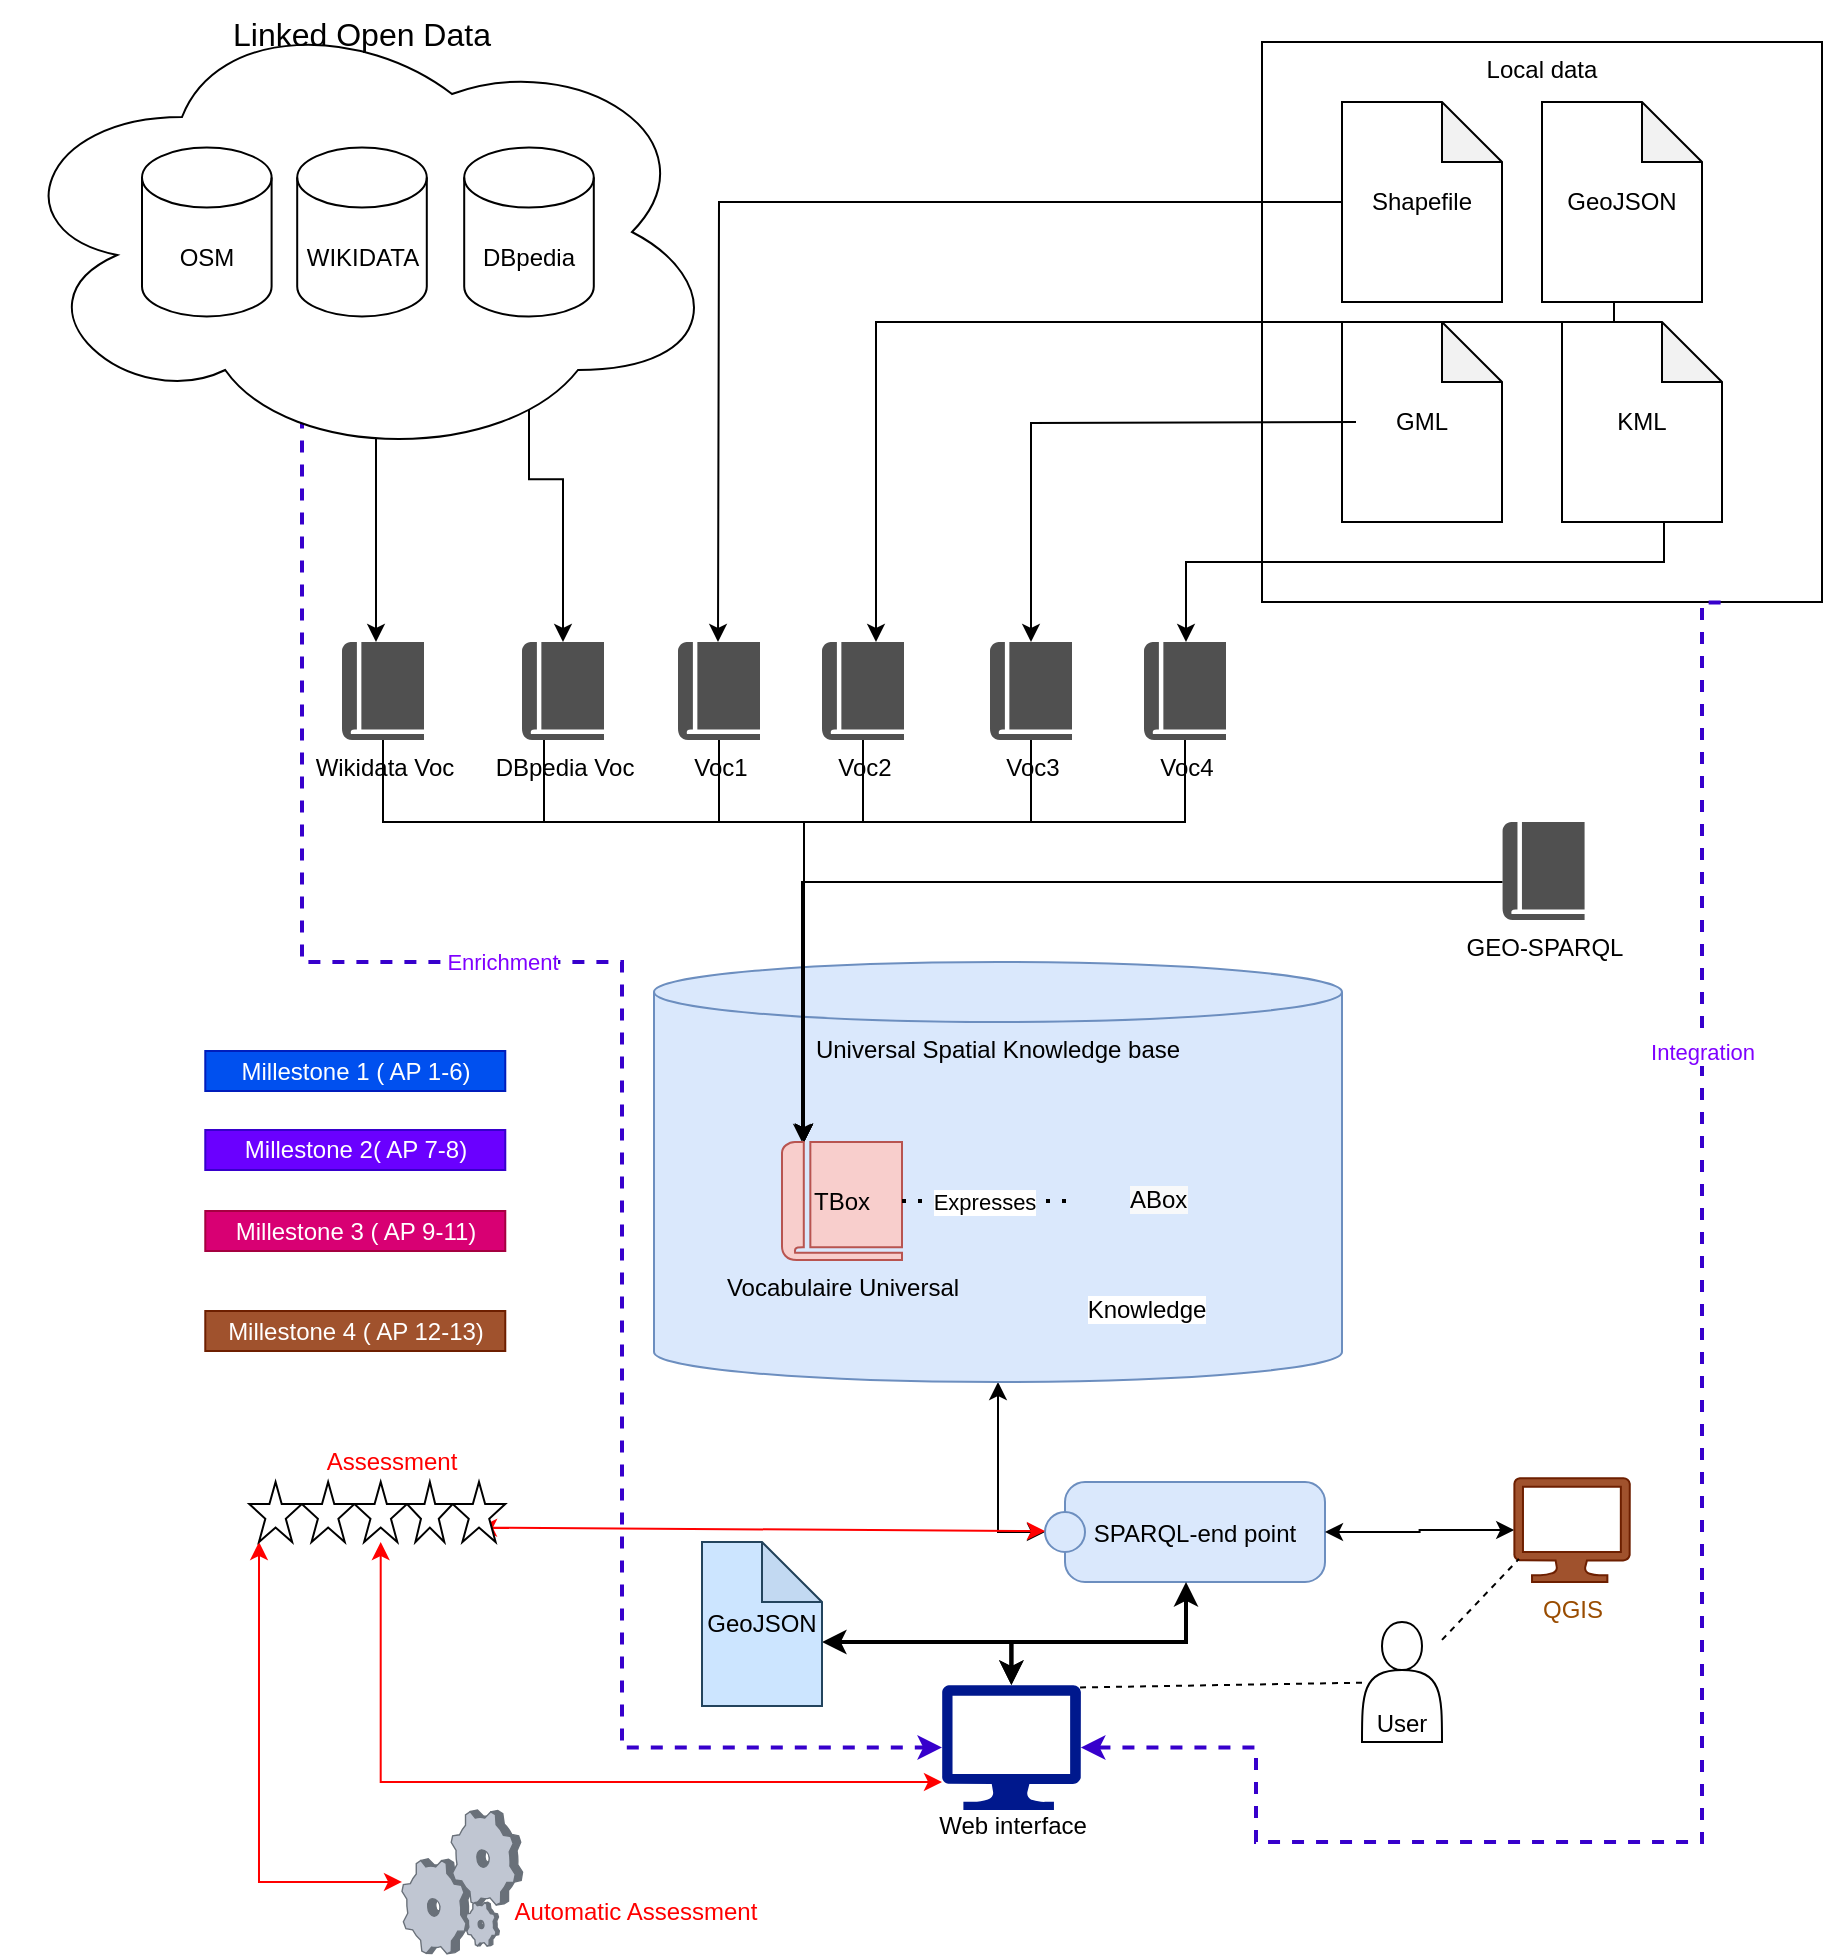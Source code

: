 <mxfile version="15.0.4" type="github">
  <diagram id="kHqexBjPhEpHhAyhCyUR" name="Page-1">
    <mxGraphModel dx="2048" dy="726" grid="1" gridSize="10" guides="1" tooltips="1" connect="1" arrows="1" fold="1" page="1" pageScale="1" pageWidth="827" pageHeight="1169" math="0" shadow="0">
      <root>
        <mxCell id="0" />
        <mxCell id="1" parent="0" />
        <mxCell id="MG3up2Yn2TR1iBBidIfu-64" style="edgeStyle=orthogonalEdgeStyle;rounded=0;orthogonalLoop=1;jettySize=auto;html=1;entryX=0;entryY=0.5;entryDx=0;entryDy=0;startArrow=classic;startFill=1;" edge="1" parent="1" source="MG3up2Yn2TR1iBBidIfu-48" target="MG3up2Yn2TR1iBBidIfu-61">
          <mxGeometry relative="1" as="geometry" />
        </mxCell>
        <mxCell id="MG3up2Yn2TR1iBBidIfu-48" value="Universal Spatial Knowledge base" style="shape=cylinder3;whiteSpace=wrap;html=1;boundedLbl=1;backgroundOutline=1;size=15;verticalAlign=top;fillColor=#dae8fc;strokeColor=#6c8ebf;" vertex="1" parent="1">
          <mxGeometry x="216" y="480" width="344" height="210" as="geometry" />
        </mxCell>
        <mxCell id="MG3up2Yn2TR1iBBidIfu-16" value="" style="group" vertex="1" connectable="0" parent="1">
          <mxGeometry x="520" y="20" width="280" height="280" as="geometry" />
        </mxCell>
        <mxCell id="MG3up2Yn2TR1iBBidIfu-12" value="Local data" style="whiteSpace=wrap;html=1;aspect=fixed;verticalAlign=top;" vertex="1" parent="MG3up2Yn2TR1iBBidIfu-16">
          <mxGeometry width="280" height="280" as="geometry" />
        </mxCell>
        <mxCell id="MG3up2Yn2TR1iBBidIfu-4" value="GeoJSON" style="shape=note;whiteSpace=wrap;html=1;backgroundOutline=1;darkOpacity=0.05;" vertex="1" parent="MG3up2Yn2TR1iBBidIfu-16">
          <mxGeometry x="140" y="30" width="80" height="100" as="geometry" />
        </mxCell>
        <mxCell id="MG3up2Yn2TR1iBBidIfu-5" value="Shapefile" style="shape=note;whiteSpace=wrap;html=1;backgroundOutline=1;darkOpacity=0.05;" vertex="1" parent="MG3up2Yn2TR1iBBidIfu-16">
          <mxGeometry x="40" y="30" width="80" height="100" as="geometry" />
        </mxCell>
        <mxCell id="MG3up2Yn2TR1iBBidIfu-6" value="GML" style="shape=note;whiteSpace=wrap;html=1;backgroundOutline=1;darkOpacity=0.05;" vertex="1" parent="MG3up2Yn2TR1iBBidIfu-16">
          <mxGeometry x="40" y="140" width="80" height="100" as="geometry" />
        </mxCell>
        <mxCell id="MG3up2Yn2TR1iBBidIfu-7" value="KML" style="shape=note;whiteSpace=wrap;html=1;backgroundOutline=1;darkOpacity=0.05;" vertex="1" parent="MG3up2Yn2TR1iBBidIfu-16">
          <mxGeometry x="150" y="140" width="80" height="100" as="geometry" />
        </mxCell>
        <mxCell id="MG3up2Yn2TR1iBBidIfu-17" style="edgeStyle=orthogonalEdgeStyle;rounded=0;orthogonalLoop=1;jettySize=auto;html=1;" edge="1" parent="1" source="MG3up2Yn2TR1iBBidIfu-1" target="MG3up2Yn2TR1iBBidIfu-34">
          <mxGeometry relative="1" as="geometry">
            <mxPoint x="90" y="320" as="targetPoint" />
            <Array as="points">
              <mxPoint x="77" y="280" />
              <mxPoint x="77" y="280" />
            </Array>
          </mxGeometry>
        </mxCell>
        <mxCell id="MG3up2Yn2TR1iBBidIfu-19" style="edgeStyle=orthogonalEdgeStyle;rounded=0;orthogonalLoop=1;jettySize=auto;html=1;exitX=0;exitY=0.5;exitDx=0;exitDy=0;exitPerimeter=0;" edge="1" parent="1" source="MG3up2Yn2TR1iBBidIfu-5">
          <mxGeometry relative="1" as="geometry">
            <mxPoint x="248" y="320" as="targetPoint" />
            <mxPoint x="528" y="100" as="sourcePoint" />
          </mxGeometry>
        </mxCell>
        <mxCell id="MG3up2Yn2TR1iBBidIfu-20" style="edgeStyle=orthogonalEdgeStyle;rounded=0;orthogonalLoop=1;jettySize=auto;html=1;" edge="1" parent="1" target="MG3up2Yn2TR1iBBidIfu-29">
          <mxGeometry relative="1" as="geometry">
            <mxPoint x="316" y="320" as="targetPoint" />
            <mxPoint x="696" y="150" as="sourcePoint" />
            <Array as="points">
              <mxPoint x="696" y="160" />
              <mxPoint x="327" y="160" />
            </Array>
          </mxGeometry>
        </mxCell>
        <mxCell id="MG3up2Yn2TR1iBBidIfu-21" style="edgeStyle=orthogonalEdgeStyle;rounded=0;orthogonalLoop=1;jettySize=auto;html=1;" edge="1" parent="1" target="MG3up2Yn2TR1iBBidIfu-30">
          <mxGeometry relative="1" as="geometry">
            <mxPoint x="357" y="320" as="targetPoint" />
            <mxPoint x="567" y="210" as="sourcePoint" />
          </mxGeometry>
        </mxCell>
        <mxCell id="MG3up2Yn2TR1iBBidIfu-22" style="edgeStyle=orthogonalEdgeStyle;rounded=0;orthogonalLoop=1;jettySize=auto;html=1;" edge="1" parent="1" target="MG3up2Yn2TR1iBBidIfu-31">
          <mxGeometry relative="1" as="geometry">
            <mxPoint x="401" y="320" as="targetPoint" />
            <mxPoint x="721" y="260" as="sourcePoint" />
            <Array as="points">
              <mxPoint x="721" y="280" />
              <mxPoint x="482" y="280" />
            </Array>
          </mxGeometry>
        </mxCell>
        <mxCell id="MG3up2Yn2TR1iBBidIfu-46" style="edgeStyle=orthogonalEdgeStyle;rounded=0;orthogonalLoop=1;jettySize=auto;html=1;" edge="1" parent="1" source="MG3up2Yn2TR1iBBidIfu-25" target="MG3up2Yn2TR1iBBidIfu-38">
          <mxGeometry relative="1" as="geometry">
            <Array as="points">
              <mxPoint x="290" y="440" />
            </Array>
          </mxGeometry>
        </mxCell>
        <mxCell id="MG3up2Yn2TR1iBBidIfu-25" value="GEO-SPARQL" style="pointerEvents=1;shadow=0;dashed=0;html=1;strokeColor=none;fillColor=#505050;labelPosition=center;verticalLabelPosition=bottom;verticalAlign=top;outlineConnect=0;align=center;shape=mxgraph.office.concepts.book_journal;" vertex="1" parent="1">
          <mxGeometry x="640.29" y="410" width="41" height="49" as="geometry" />
        </mxCell>
        <mxCell id="MG3up2Yn2TR1iBBidIfu-42" style="edgeStyle=orthogonalEdgeStyle;rounded=0;orthogonalLoop=1;jettySize=auto;html=1;" edge="1" parent="1" source="MG3up2Yn2TR1iBBidIfu-26" target="MG3up2Yn2TR1iBBidIfu-38">
          <mxGeometry relative="1" as="geometry">
            <Array as="points">
              <mxPoint x="249" y="410" />
              <mxPoint x="291" y="410" />
            </Array>
          </mxGeometry>
        </mxCell>
        <mxCell id="MG3up2Yn2TR1iBBidIfu-26" value="Voc1" style="pointerEvents=1;shadow=0;dashed=0;html=1;strokeColor=none;fillColor=#505050;labelPosition=center;verticalLabelPosition=bottom;verticalAlign=top;outlineConnect=0;align=center;shape=mxgraph.office.concepts.book_journal;" vertex="1" parent="1">
          <mxGeometry x="228" y="320" width="41" height="49" as="geometry" />
        </mxCell>
        <mxCell id="MG3up2Yn2TR1iBBidIfu-43" style="edgeStyle=orthogonalEdgeStyle;rounded=0;orthogonalLoop=1;jettySize=auto;html=1;" edge="1" parent="1" source="MG3up2Yn2TR1iBBidIfu-29" target="MG3up2Yn2TR1iBBidIfu-38">
          <mxGeometry relative="1" as="geometry">
            <Array as="points">
              <mxPoint x="321" y="410" />
              <mxPoint x="291" y="410" />
            </Array>
          </mxGeometry>
        </mxCell>
        <mxCell id="MG3up2Yn2TR1iBBidIfu-29" value="Voc2" style="pointerEvents=1;shadow=0;dashed=0;html=1;strokeColor=none;fillColor=#505050;labelPosition=center;verticalLabelPosition=bottom;verticalAlign=top;outlineConnect=0;align=center;shape=mxgraph.office.concepts.book_journal;" vertex="1" parent="1">
          <mxGeometry x="300" y="320" width="41" height="49" as="geometry" />
        </mxCell>
        <mxCell id="MG3up2Yn2TR1iBBidIfu-44" style="edgeStyle=orthogonalEdgeStyle;rounded=0;orthogonalLoop=1;jettySize=auto;html=1;" edge="1" parent="1" source="MG3up2Yn2TR1iBBidIfu-30" target="MG3up2Yn2TR1iBBidIfu-38">
          <mxGeometry relative="1" as="geometry">
            <mxPoint x="384" y="430" as="sourcePoint" />
            <Array as="points">
              <mxPoint x="405" y="410" />
              <mxPoint x="291" y="410" />
            </Array>
          </mxGeometry>
        </mxCell>
        <mxCell id="MG3up2Yn2TR1iBBidIfu-30" value="Voc3" style="pointerEvents=1;shadow=0;dashed=0;html=1;strokeColor=none;fillColor=#505050;labelPosition=center;verticalLabelPosition=bottom;verticalAlign=top;outlineConnect=0;align=center;shape=mxgraph.office.concepts.book_journal;" vertex="1" parent="1">
          <mxGeometry x="384" y="320" width="41" height="49" as="geometry" />
        </mxCell>
        <mxCell id="MG3up2Yn2TR1iBBidIfu-45" style="edgeStyle=orthogonalEdgeStyle;rounded=0;orthogonalLoop=1;jettySize=auto;html=1;" edge="1" parent="1" source="MG3up2Yn2TR1iBBidIfu-31" target="MG3up2Yn2TR1iBBidIfu-38">
          <mxGeometry relative="1" as="geometry">
            <Array as="points">
              <mxPoint x="482" y="410" />
              <mxPoint x="291" y="410" />
            </Array>
          </mxGeometry>
        </mxCell>
        <mxCell id="MG3up2Yn2TR1iBBidIfu-31" value="Voc4" style="pointerEvents=1;shadow=0;dashed=0;html=1;strokeColor=none;fillColor=#505050;labelPosition=center;verticalLabelPosition=bottom;verticalAlign=top;outlineConnect=0;align=center;shape=mxgraph.office.concepts.book_journal;" vertex="1" parent="1">
          <mxGeometry x="461" y="320" width="41" height="49" as="geometry" />
        </mxCell>
        <mxCell id="MG3up2Yn2TR1iBBidIfu-40" style="edgeStyle=orthogonalEdgeStyle;rounded=0;orthogonalLoop=1;jettySize=auto;html=1;" edge="1" parent="1" source="MG3up2Yn2TR1iBBidIfu-34" target="MG3up2Yn2TR1iBBidIfu-38">
          <mxGeometry relative="1" as="geometry">
            <Array as="points">
              <mxPoint x="81" y="410" />
              <mxPoint x="291" y="410" />
            </Array>
          </mxGeometry>
        </mxCell>
        <mxCell id="MG3up2Yn2TR1iBBidIfu-34" value="Wikidata Voc" style="pointerEvents=1;shadow=0;dashed=0;html=1;strokeColor=none;fillColor=#505050;labelPosition=center;verticalLabelPosition=bottom;verticalAlign=top;outlineConnect=0;align=center;shape=mxgraph.office.concepts.book_journal;" vertex="1" parent="1">
          <mxGeometry x="60" y="320" width="41" height="49" as="geometry" />
        </mxCell>
        <mxCell id="MG3up2Yn2TR1iBBidIfu-41" style="edgeStyle=orthogonalEdgeStyle;rounded=0;orthogonalLoop=1;jettySize=auto;html=1;" edge="1" parent="1" source="MG3up2Yn2TR1iBBidIfu-35" target="MG3up2Yn2TR1iBBidIfu-38">
          <mxGeometry relative="1" as="geometry">
            <Array as="points">
              <mxPoint x="161" y="410" />
              <mxPoint x="291" y="410" />
            </Array>
          </mxGeometry>
        </mxCell>
        <mxCell id="MG3up2Yn2TR1iBBidIfu-35" value="DBpedia Voc" style="pointerEvents=1;shadow=0;dashed=0;html=1;strokeColor=none;fillColor=#505050;labelPosition=center;verticalLabelPosition=bottom;verticalAlign=top;outlineConnect=0;align=center;shape=mxgraph.office.concepts.book_journal;" vertex="1" parent="1">
          <mxGeometry x="150" y="320" width="41" height="49" as="geometry" />
        </mxCell>
        <mxCell id="MG3up2Yn2TR1iBBidIfu-49" value="Enrichment" style="edgeStyle=orthogonalEdgeStyle;rounded=0;orthogonalLoop=1;jettySize=auto;html=1;dashed=1;fillColor=#6a00ff;strokeColor=#3700CC;exitX=0.07;exitY=0.4;exitDx=0;exitDy=0;exitPerimeter=0;strokeWidth=2;fontColor=#7F00FF;labelBorderColor=none;labelBackgroundColor=#FFFFFF;entryX=0;entryY=0.5;entryDx=0;entryDy=0;entryPerimeter=0;" edge="1" parent="1" source="MG3up2Yn2TR1iBBidIfu-8" target="MG3up2Yn2TR1iBBidIfu-67">
          <mxGeometry relative="1" as="geometry">
            <Array as="points">
              <mxPoint x="40" y="92" />
              <mxPoint x="40" y="480" />
              <mxPoint x="200" y="480" />
              <mxPoint x="200" y="873" />
            </Array>
          </mxGeometry>
        </mxCell>
        <mxCell id="MG3up2Yn2TR1iBBidIfu-52" style="edgeStyle=orthogonalEdgeStyle;rounded=0;orthogonalLoop=1;jettySize=auto;html=1;dashed=1;fillColor=#6a00ff;strokeColor=#3700CC;exitX=0.819;exitY=1.001;exitDx=0;exitDy=0;exitPerimeter=0;entryX=1;entryY=0.5;entryDx=0;entryDy=0;entryPerimeter=0;strokeWidth=2;" edge="1" parent="1" source="MG3up2Yn2TR1iBBidIfu-12" target="MG3up2Yn2TR1iBBidIfu-67">
          <mxGeometry relative="1" as="geometry">
            <mxPoint x="160" y="170" as="sourcePoint" />
            <mxPoint x="281" y="610" as="targetPoint" />
            <Array as="points">
              <mxPoint x="740" y="300" />
              <mxPoint x="740" y="920" />
              <mxPoint x="517" y="920" />
              <mxPoint x="517" y="873" />
            </Array>
          </mxGeometry>
        </mxCell>
        <mxCell id="MG3up2Yn2TR1iBBidIfu-54" value="Integration" style="edgeLabel;html=1;align=center;verticalAlign=middle;resizable=0;points=[];fontColor=#7F00FF;labelBorderColor=none;labelBackgroundColor=#FFFFFF;" vertex="1" connectable="0" parent="MG3up2Yn2TR1iBBidIfu-52">
          <mxGeometry x="-0.597" y="-4" relative="1" as="geometry">
            <mxPoint x="4" y="35" as="offset" />
          </mxGeometry>
        </mxCell>
        <mxCell id="MG3up2Yn2TR1iBBidIfu-38" value="Vocabulaire Universal&lt;br&gt;" style="pointerEvents=1;shadow=0;dashed=0;html=1;strokeColor=#b85450;fillColor=#f8cecc;labelPosition=center;verticalLabelPosition=bottom;verticalAlign=top;outlineConnect=0;align=center;shape=mxgraph.office.concepts.book_journal;" vertex="1" parent="1">
          <mxGeometry x="280" y="570" width="60" height="59" as="geometry" />
        </mxCell>
        <mxCell id="MG3up2Yn2TR1iBBidIfu-55" value="TBox" style="text;html=1;strokeColor=none;fillColor=none;align=center;verticalAlign=middle;whiteSpace=wrap;rounded=0;" vertex="1" parent="1">
          <mxGeometry x="290" y="589.5" width="40" height="20" as="geometry" />
        </mxCell>
        <mxCell id="MG3up2Yn2TR1iBBidIfu-56" value="Knowledge" style="shape=image;html=1;verticalAlign=top;verticalLabelPosition=bottom;labelBackgroundColor=#ffffff;imageAspect=0;aspect=fixed;image=https://cdn2.iconfinder.com/data/icons/picol-vector/32/rdf-128.png" vertex="1" parent="1">
          <mxGeometry x="422" y="559.5" width="80" height="80" as="geometry" />
        </mxCell>
        <mxCell id="MG3up2Yn2TR1iBBidIfu-57" value="&lt;span style=&quot;color: rgb(0 , 0 , 0) ; font-family: &amp;#34;helvetica&amp;#34; ; font-size: 12px ; font-style: normal ; font-weight: 400 ; letter-spacing: normal ; text-align: center ; text-indent: 0px ; text-transform: none ; word-spacing: 0px ; background-color: rgb(248 , 249 , 250) ; display: inline ; float: none&quot;&gt;ABox&lt;/span&gt;" style="text;whiteSpace=wrap;html=1;" vertex="1" parent="1">
          <mxGeometry x="452" y="584.5" width="50" height="30" as="geometry" />
        </mxCell>
        <mxCell id="MG3up2Yn2TR1iBBidIfu-58" value="Expresses" style="endArrow=none;dashed=1;html=1;dashPattern=1 3;strokeWidth=2;" edge="1" parent="1" source="MG3up2Yn2TR1iBBidIfu-38" target="MG3up2Yn2TR1iBBidIfu-56">
          <mxGeometry width="50" height="50" relative="1" as="geometry">
            <mxPoint x="350" y="570" as="sourcePoint" />
            <mxPoint x="400" y="520" as="targetPoint" />
          </mxGeometry>
        </mxCell>
        <mxCell id="MG3up2Yn2TR1iBBidIfu-60" style="edgeStyle=orthogonalEdgeStyle;rounded=0;orthogonalLoop=1;jettySize=auto;html=1;" edge="1" parent="1" source="MG3up2Yn2TR1iBBidIfu-2" target="MG3up2Yn2TR1iBBidIfu-35">
          <mxGeometry relative="1" as="geometry" />
        </mxCell>
        <mxCell id="MG3up2Yn2TR1iBBidIfu-61" value="SPARQL-end point" style="shape=umlState;rounded=1;verticalAlign=middle;align=center;absoluteArcSize=1;arcSize=10;umlStateConnection=connPointRefEntry;boundedLbl=1;fillColor=#dae8fc;strokeColor=#6c8ebf;" vertex="1" parent="1">
          <mxGeometry x="411.5" y="740" width="140" height="50" as="geometry" />
        </mxCell>
        <mxCell id="MG3up2Yn2TR1iBBidIfu-102" style="edgeStyle=orthogonalEdgeStyle;rounded=0;orthogonalLoop=1;jettySize=auto;html=1;startArrow=classic;startFill=1;" edge="1" parent="1" source="MG3up2Yn2TR1iBBidIfu-65" target="MG3up2Yn2TR1iBBidIfu-61">
          <mxGeometry relative="1" as="geometry">
            <mxPoint x="210" y="630" as="targetPoint" />
          </mxGeometry>
        </mxCell>
        <mxCell id="MG3up2Yn2TR1iBBidIfu-65" value="&lt;font&gt;QGIS&lt;/font&gt;" style="aspect=fixed;pointerEvents=1;shadow=0;dashed=0;html=1;strokeColor=#6D1F00;labelPosition=center;verticalLabelPosition=bottom;verticalAlign=top;align=center;fillColor=#a0522d;shape=mxgraph.azure.computer;fontColor=#994C00;" vertex="1" parent="1">
          <mxGeometry x="646.11" y="738" width="57.78" height="52" as="geometry" />
        </mxCell>
        <mxCell id="MG3up2Yn2TR1iBBidIfu-8" value="&lt;font style=&quot;font-size: 16px&quot;&gt;Linked Open Data&lt;/font&gt;" style="ellipse;shape=cloud;whiteSpace=wrap;html=1;verticalAlign=top;" vertex="1" parent="1">
          <mxGeometry x="-110" width="360" height="230" as="geometry" />
        </mxCell>
        <mxCell id="MG3up2Yn2TR1iBBidIfu-1" value="WIKIDATA" style="shape=cylinder3;whiteSpace=wrap;html=1;boundedLbl=1;backgroundOutline=1;size=15;" vertex="1" parent="1">
          <mxGeometry x="37.6" y="72.778" width="64.8" height="84.444" as="geometry" />
        </mxCell>
        <mxCell id="MG3up2Yn2TR1iBBidIfu-2" value="DBpedia" style="shape=cylinder3;whiteSpace=wrap;html=1;boundedLbl=1;backgroundOutline=1;size=15;" vertex="1" parent="1">
          <mxGeometry x="121.1" y="72.778" width="64.8" height="84.444" as="geometry" />
        </mxCell>
        <mxCell id="MG3up2Yn2TR1iBBidIfu-71" value="OSM" style="shape=cylinder3;whiteSpace=wrap;html=1;boundedLbl=1;backgroundOutline=1;size=15;" vertex="1" parent="1">
          <mxGeometry x="-40.0" y="72.778" width="64.8" height="84.444" as="geometry" />
        </mxCell>
        <mxCell id="MG3up2Yn2TR1iBBidIfu-73" style="rounded=0;orthogonalLoop=1;jettySize=auto;html=1;startArrow=none;startFill=0;endArrow=none;endFill=0;dashed=1;entryX=0.98;entryY=0.02;entryDx=0;entryDy=0;entryPerimeter=0;" edge="1" parent="1" source="MG3up2Yn2TR1iBBidIfu-72" target="MG3up2Yn2TR1iBBidIfu-67">
          <mxGeometry relative="1" as="geometry" />
        </mxCell>
        <mxCell id="MG3up2Yn2TR1iBBidIfu-103" style="rounded=0;orthogonalLoop=1;jettySize=auto;html=1;startArrow=none;startFill=0;endArrow=none;endFill=0;dashed=1;entryX=0.041;entryY=0.778;entryDx=0;entryDy=0;entryPerimeter=0;" edge="1" parent="1" source="MG3up2Yn2TR1iBBidIfu-72" target="MG3up2Yn2TR1iBBidIfu-65">
          <mxGeometry relative="1" as="geometry">
            <mxPoint x="704" y="764" as="targetPoint" />
          </mxGeometry>
        </mxCell>
        <mxCell id="MG3up2Yn2TR1iBBidIfu-72" value="User" style="shape=actor;whiteSpace=wrap;html=1;verticalAlign=bottom;" vertex="1" parent="1">
          <mxGeometry x="570" y="810" width="40" height="60" as="geometry" />
        </mxCell>
        <mxCell id="MG3up2Yn2TR1iBBidIfu-132" style="edgeStyle=orthogonalEdgeStyle;rounded=0;orthogonalLoop=1;jettySize=auto;html=1;labelBackgroundColor=#FFFFFF;fontColor=#994C00;startArrow=classic;startFill=1;endArrow=classic;endFill=1;strokeWidth=1;strokeColor=#FF0000;entryX=0.185;entryY=1;entryDx=0;entryDy=0;entryPerimeter=0;" edge="1" parent="1" source="MG3up2Yn2TR1iBBidIfu-93" target="MG3up2Yn2TR1iBBidIfu-82">
          <mxGeometry relative="1" as="geometry">
            <mxPoint x="90" y="760" as="targetPoint" />
          </mxGeometry>
        </mxCell>
        <mxCell id="MG3up2Yn2TR1iBBidIfu-93" value="" style="verticalLabelPosition=bottom;aspect=fixed;html=1;verticalAlign=top;strokeColor=none;align=center;outlineConnect=0;shape=mxgraph.citrix.process;" vertex="1" parent="1">
          <mxGeometry x="90" y="904" width="60.29" height="71.88" as="geometry" />
        </mxCell>
        <mxCell id="MG3up2Yn2TR1iBBidIfu-94" value="Automatic Assessment" style="text;html=1;strokeColor=none;fillColor=none;align=center;verticalAlign=middle;whiteSpace=wrap;rounded=0;fontColor=#FF0000;" vertex="1" parent="1">
          <mxGeometry x="141.64" y="950" width="130" height="10" as="geometry" />
        </mxCell>
        <mxCell id="MG3up2Yn2TR1iBBidIfu-95" style="rounded=0;orthogonalLoop=1;jettySize=auto;html=1;startArrow=classic;startFill=1;fontColor=#FF0000;strokeColor=#FF0000;entryX=0.5;entryY=0.76;entryDx=0;entryDy=0;entryPerimeter=0;" edge="1" parent="1" source="MG3up2Yn2TR1iBBidIfu-61" target="MG3up2Yn2TR1iBBidIfu-80">
          <mxGeometry relative="1" as="geometry">
            <mxPoint x="220" y="610" as="sourcePoint" />
            <mxPoint x="89" y="800" as="targetPoint" />
          </mxGeometry>
        </mxCell>
        <mxCell id="MG3up2Yn2TR1iBBidIfu-110" style="edgeStyle=orthogonalEdgeStyle;rounded=0;orthogonalLoop=1;jettySize=auto;html=1;labelBackgroundColor=#FFFFFF;fontColor=#7F00FF;startArrow=classic;startFill=1;strokeWidth=2;" edge="1" parent="1" source="MG3up2Yn2TR1iBBidIfu-67" target="MG3up2Yn2TR1iBBidIfu-109">
          <mxGeometry relative="1" as="geometry">
            <Array as="points">
              <mxPoint x="395" y="820" />
              <mxPoint x="290" y="820" />
            </Array>
          </mxGeometry>
        </mxCell>
        <mxCell id="MG3up2Yn2TR1iBBidIfu-111" style="edgeStyle=orthogonalEdgeStyle;rounded=0;orthogonalLoop=1;jettySize=auto;html=1;labelBackgroundColor=#FFFFFF;fontColor=#FF0000;startArrow=classic;startFill=1;endArrow=classic;endFill=1;strokeWidth=2;" edge="1" parent="1" source="MG3up2Yn2TR1iBBidIfu-67" target="MG3up2Yn2TR1iBBidIfu-61">
          <mxGeometry relative="1" as="geometry">
            <Array as="points">
              <mxPoint x="395" y="820" />
              <mxPoint x="482" y="820" />
            </Array>
          </mxGeometry>
        </mxCell>
        <mxCell id="MG3up2Yn2TR1iBBidIfu-67" value="Web interface" style="aspect=fixed;pointerEvents=1;shadow=0;dashed=0;html=1;strokeColor=none;labelPosition=center;verticalLabelPosition=bottom;verticalAlign=top;align=center;fillColor=#00188D;shape=mxgraph.azure.computer;labelBorderColor=none;spacing=0;spacingBottom=2;spacingTop=-4;" vertex="1" parent="1">
          <mxGeometry x="360.0" y="841.5" width="69.44" height="62.5" as="geometry" />
        </mxCell>
        <mxCell id="MG3up2Yn2TR1iBBidIfu-105" value="Millestone 1 ( AP 1-6)" style="text;html=1;strokeColor=#001DBC;fillColor=#0050ef;align=center;verticalAlign=middle;whiteSpace=wrap;rounded=0;fontColor=#ffffff;" vertex="1" parent="1">
          <mxGeometry x="-8.36" y="524.5" width="150" height="20" as="geometry" />
        </mxCell>
        <mxCell id="MG3up2Yn2TR1iBBidIfu-106" value="Millestone 2( AP 7-8)" style="text;html=1;strokeColor=#3700CC;fillColor=#6a00ff;align=center;verticalAlign=middle;whiteSpace=wrap;rounded=0;fontColor=#ffffff;" vertex="1" parent="1">
          <mxGeometry x="-8.36" y="564" width="150" height="20" as="geometry" />
        </mxCell>
        <mxCell id="MG3up2Yn2TR1iBBidIfu-108" value="Millestone 3 ( AP 9-11)" style="text;html=1;strokeColor=#A50040;fillColor=#d80073;align=center;verticalAlign=middle;whiteSpace=wrap;rounded=0;fontColor=#ffffff;" vertex="1" parent="1">
          <mxGeometry x="-8.36" y="604.5" width="150" height="20" as="geometry" />
        </mxCell>
        <mxCell id="MG3up2Yn2TR1iBBidIfu-109" value="GeoJSON" style="shape=note;whiteSpace=wrap;html=1;backgroundOutline=1;darkOpacity=0.05;strokeColor=#23445d;fillColor=#CCE5FF;" vertex="1" parent="1">
          <mxGeometry x="240" y="770" width="60" height="82.06" as="geometry" />
        </mxCell>
        <mxCell id="MG3up2Yn2TR1iBBidIfu-113" value="Millestone 4 ( AP 12-13)" style="text;html=1;strokeColor=#6D1F00;fillColor=#a0522d;align=center;verticalAlign=middle;whiteSpace=wrap;rounded=0;fontColor=#ffffff;" vertex="1" parent="1">
          <mxGeometry x="-8.36" y="654.5" width="150" height="20" as="geometry" />
        </mxCell>
        <mxCell id="MG3up2Yn2TR1iBBidIfu-129" value="" style="group" vertex="1" connectable="0" parent="1">
          <mxGeometry x="13.64" y="720" width="128" height="50" as="geometry" />
        </mxCell>
        <mxCell id="MG3up2Yn2TR1iBBidIfu-83" value="" style="group;fontColor=#FF0000;" vertex="1" connectable="0" parent="MG3up2Yn2TR1iBBidIfu-129">
          <mxGeometry y="20" width="128" height="30" as="geometry" />
        </mxCell>
        <mxCell id="MG3up2Yn2TR1iBBidIfu-82" value="" style="verticalLabelPosition=bottom;verticalAlign=top;html=1;shape=mxgraph.basic.star;fontColor=#FF0000;" vertex="1" parent="MG3up2Yn2TR1iBBidIfu-83">
          <mxGeometry width="26.286" height="30" as="geometry" />
        </mxCell>
        <mxCell id="MG3up2Yn2TR1iBBidIfu-130" value="" style="group" vertex="1" connectable="0" parent="MG3up2Yn2TR1iBBidIfu-83">
          <mxGeometry x="26.286" width="101.714" height="30" as="geometry" />
        </mxCell>
        <mxCell id="MG3up2Yn2TR1iBBidIfu-78" value="" style="verticalLabelPosition=bottom;verticalAlign=top;html=1;shape=mxgraph.basic.star;fontColor=#FF0000;" vertex="1" parent="MG3up2Yn2TR1iBBidIfu-130">
          <mxGeometry x="26.286" width="26.286" height="30" as="geometry" />
        </mxCell>
        <mxCell id="MG3up2Yn2TR1iBBidIfu-79" value="" style="verticalLabelPosition=bottom;verticalAlign=top;html=1;shape=mxgraph.basic.star;fontColor=#FF0000;" vertex="1" parent="MG3up2Yn2TR1iBBidIfu-130">
          <mxGeometry x="52.571" width="22.857" height="30" as="geometry" />
        </mxCell>
        <mxCell id="MG3up2Yn2TR1iBBidIfu-80" value="" style="verticalLabelPosition=bottom;verticalAlign=top;html=1;shape=mxgraph.basic.star;fontColor=#FF0000;" vertex="1" parent="MG3up2Yn2TR1iBBidIfu-130">
          <mxGeometry x="75.429" width="26.286" height="30" as="geometry" />
        </mxCell>
        <mxCell id="MG3up2Yn2TR1iBBidIfu-81" value="" style="verticalLabelPosition=bottom;verticalAlign=top;html=1;shape=mxgraph.basic.star;fontColor=#FF0000;" vertex="1" parent="MG3up2Yn2TR1iBBidIfu-130">
          <mxGeometry width="26.286" height="30" as="geometry" />
        </mxCell>
        <mxCell id="MG3up2Yn2TR1iBBidIfu-88" value="Assessment" style="text;html=1;strokeColor=none;fillColor=none;align=center;verticalAlign=middle;whiteSpace=wrap;rounded=0;fontColor=#FF0000;" vertex="1" parent="MG3up2Yn2TR1iBBidIfu-129">
          <mxGeometry x="51.1" width="40" height="20" as="geometry" />
        </mxCell>
        <mxCell id="MG3up2Yn2TR1iBBidIfu-133" style="edgeStyle=orthogonalEdgeStyle;rounded=0;orthogonalLoop=1;jettySize=auto;html=1;labelBackgroundColor=#FFFFFF;fontColor=#994C00;startArrow=classic;startFill=1;endArrow=classic;endFill=1;strokeColor=#FF0000;strokeWidth=1;" edge="1" parent="1" source="MG3up2Yn2TR1iBBidIfu-78" target="MG3up2Yn2TR1iBBidIfu-67">
          <mxGeometry relative="1" as="geometry">
            <Array as="points">
              <mxPoint x="79" y="890" />
            </Array>
          </mxGeometry>
        </mxCell>
      </root>
    </mxGraphModel>
  </diagram>
</mxfile>
